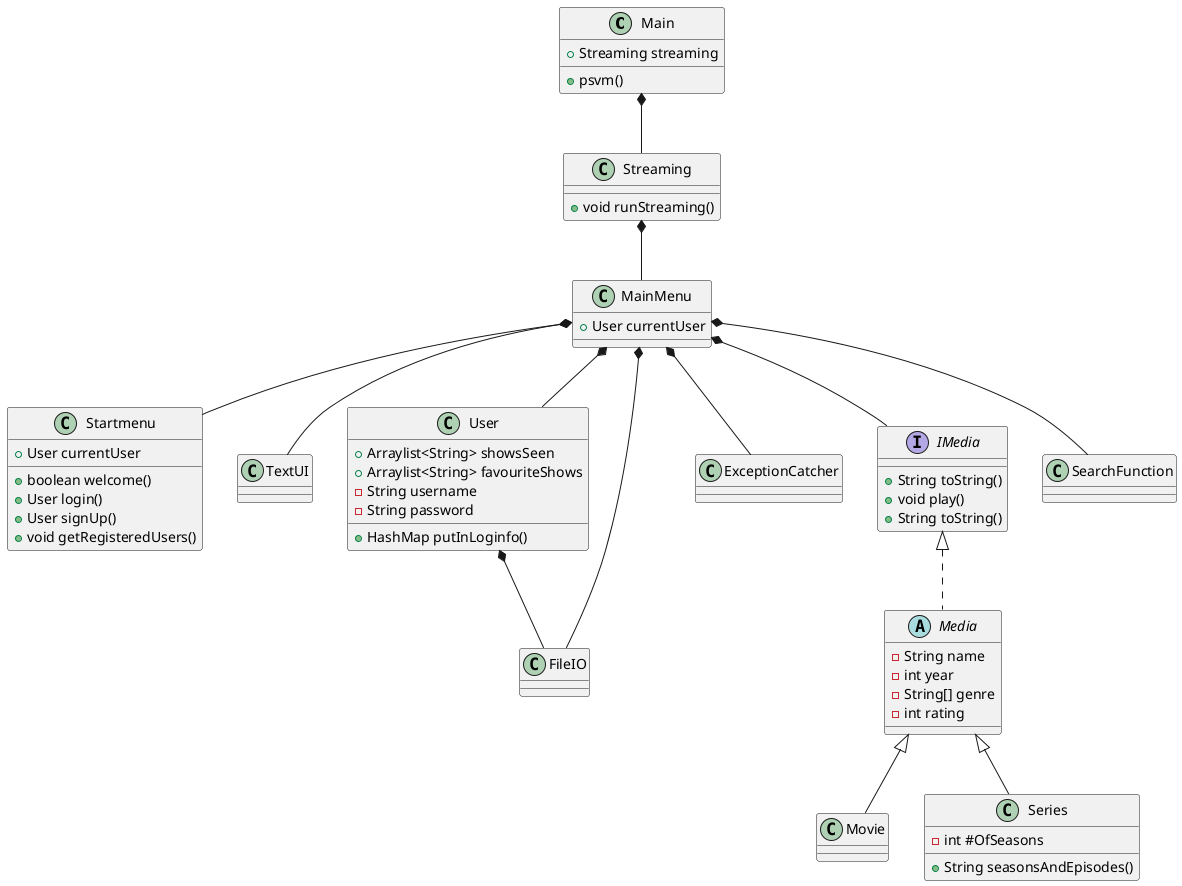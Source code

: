 @startuml
'https://plantuml.com/class-diagram

class Main
class MainMenu
class Startmenu
class TextUI
class User
class FileIO
class ExceptionCatcher
abstract class Media implements IMedia
class Movie extends Media
class Series extends Media
class SearchFunction
class MainMenu
class Streaming

Main *-- Streaming
Streaming *-- MainMenu
MainMenu *-- Startmenu
MainMenu *--TextUI
MainMenu *-- ExceptionCatcher
MainMenu *-- FileIO
MainMenu *-- User
MainMenu *-- IMedia
MainMenu *-- SearchFunction
User *-- FileIO

Main : +psvm()
Main : +Streaming streaming

MainMenu : + User currentUser
Streaming : + void runStreaming()


Startmenu : + User currentUser
Startmenu : + boolean welcome()
Startmenu : + User login()
Startmenu : + User signUp()
Startmenu : + void getRegisteredUsers()

User : + Arraylist<String> showsSeen
User : + Arraylist<String> favouriteShows
User : - String username
User : - String password
User : + HashMap putInLoginfo()


IMedia : + String toString()
IMedia : + void play()
IMedia : + String toString()


Media : -String name
Media : -int year
Media : -String[] genre
Media : -int rating

Series : - int #OfSeasons
Series : + String seasonsAndEpisodes()




@enduml